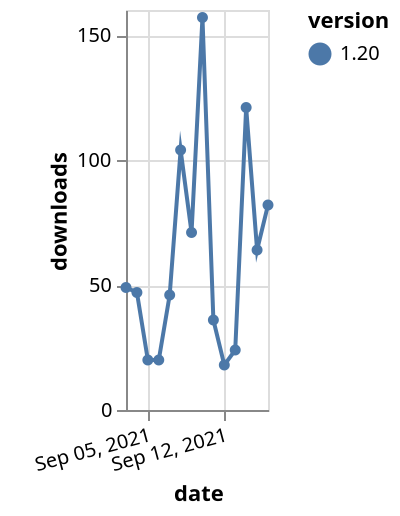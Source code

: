 {"$schema": "https://vega.github.io/schema/vega-lite/v5.json", "description": "A simple bar chart with embedded data.", "data": {"values": [{"date": "2021-09-03", "total": 79625, "delta": 49, "version": "1.20"}, {"date": "2021-09-04", "total": 79672, "delta": 47, "version": "1.20"}, {"date": "2021-09-05", "total": 79692, "delta": 20, "version": "1.20"}, {"date": "2021-09-06", "total": 79712, "delta": 20, "version": "1.20"}, {"date": "2021-09-07", "total": 79758, "delta": 46, "version": "1.20"}, {"date": "2021-09-08", "total": 79862, "delta": 104, "version": "1.20"}, {"date": "2021-09-09", "total": 79933, "delta": 71, "version": "1.20"}, {"date": "2021-09-10", "total": 80090, "delta": 157, "version": "1.20"}, {"date": "2021-09-11", "total": 80126, "delta": 36, "version": "1.20"}, {"date": "2021-09-12", "total": 80144, "delta": 18, "version": "1.20"}, {"date": "2021-09-13", "total": 80168, "delta": 24, "version": "1.20"}, {"date": "2021-09-14", "total": 80289, "delta": 121, "version": "1.20"}, {"date": "2021-09-15", "total": 80353, "delta": 64, "version": "1.20"}, {"date": "2021-09-16", "total": 80435, "delta": 82, "version": "1.20"}]}, "width": "container", "mark": {"type": "line", "point": {"filled": true}}, "encoding": {"x": {"field": "date", "type": "temporal", "timeUnit": "yearmonthdate", "title": "date", "axis": {"labelAngle": -15}}, "y": {"field": "delta", "type": "quantitative", "title": "downloads"}, "color": {"field": "version", "type": "nominal"}, "tooltip": {"field": "delta"}}}
